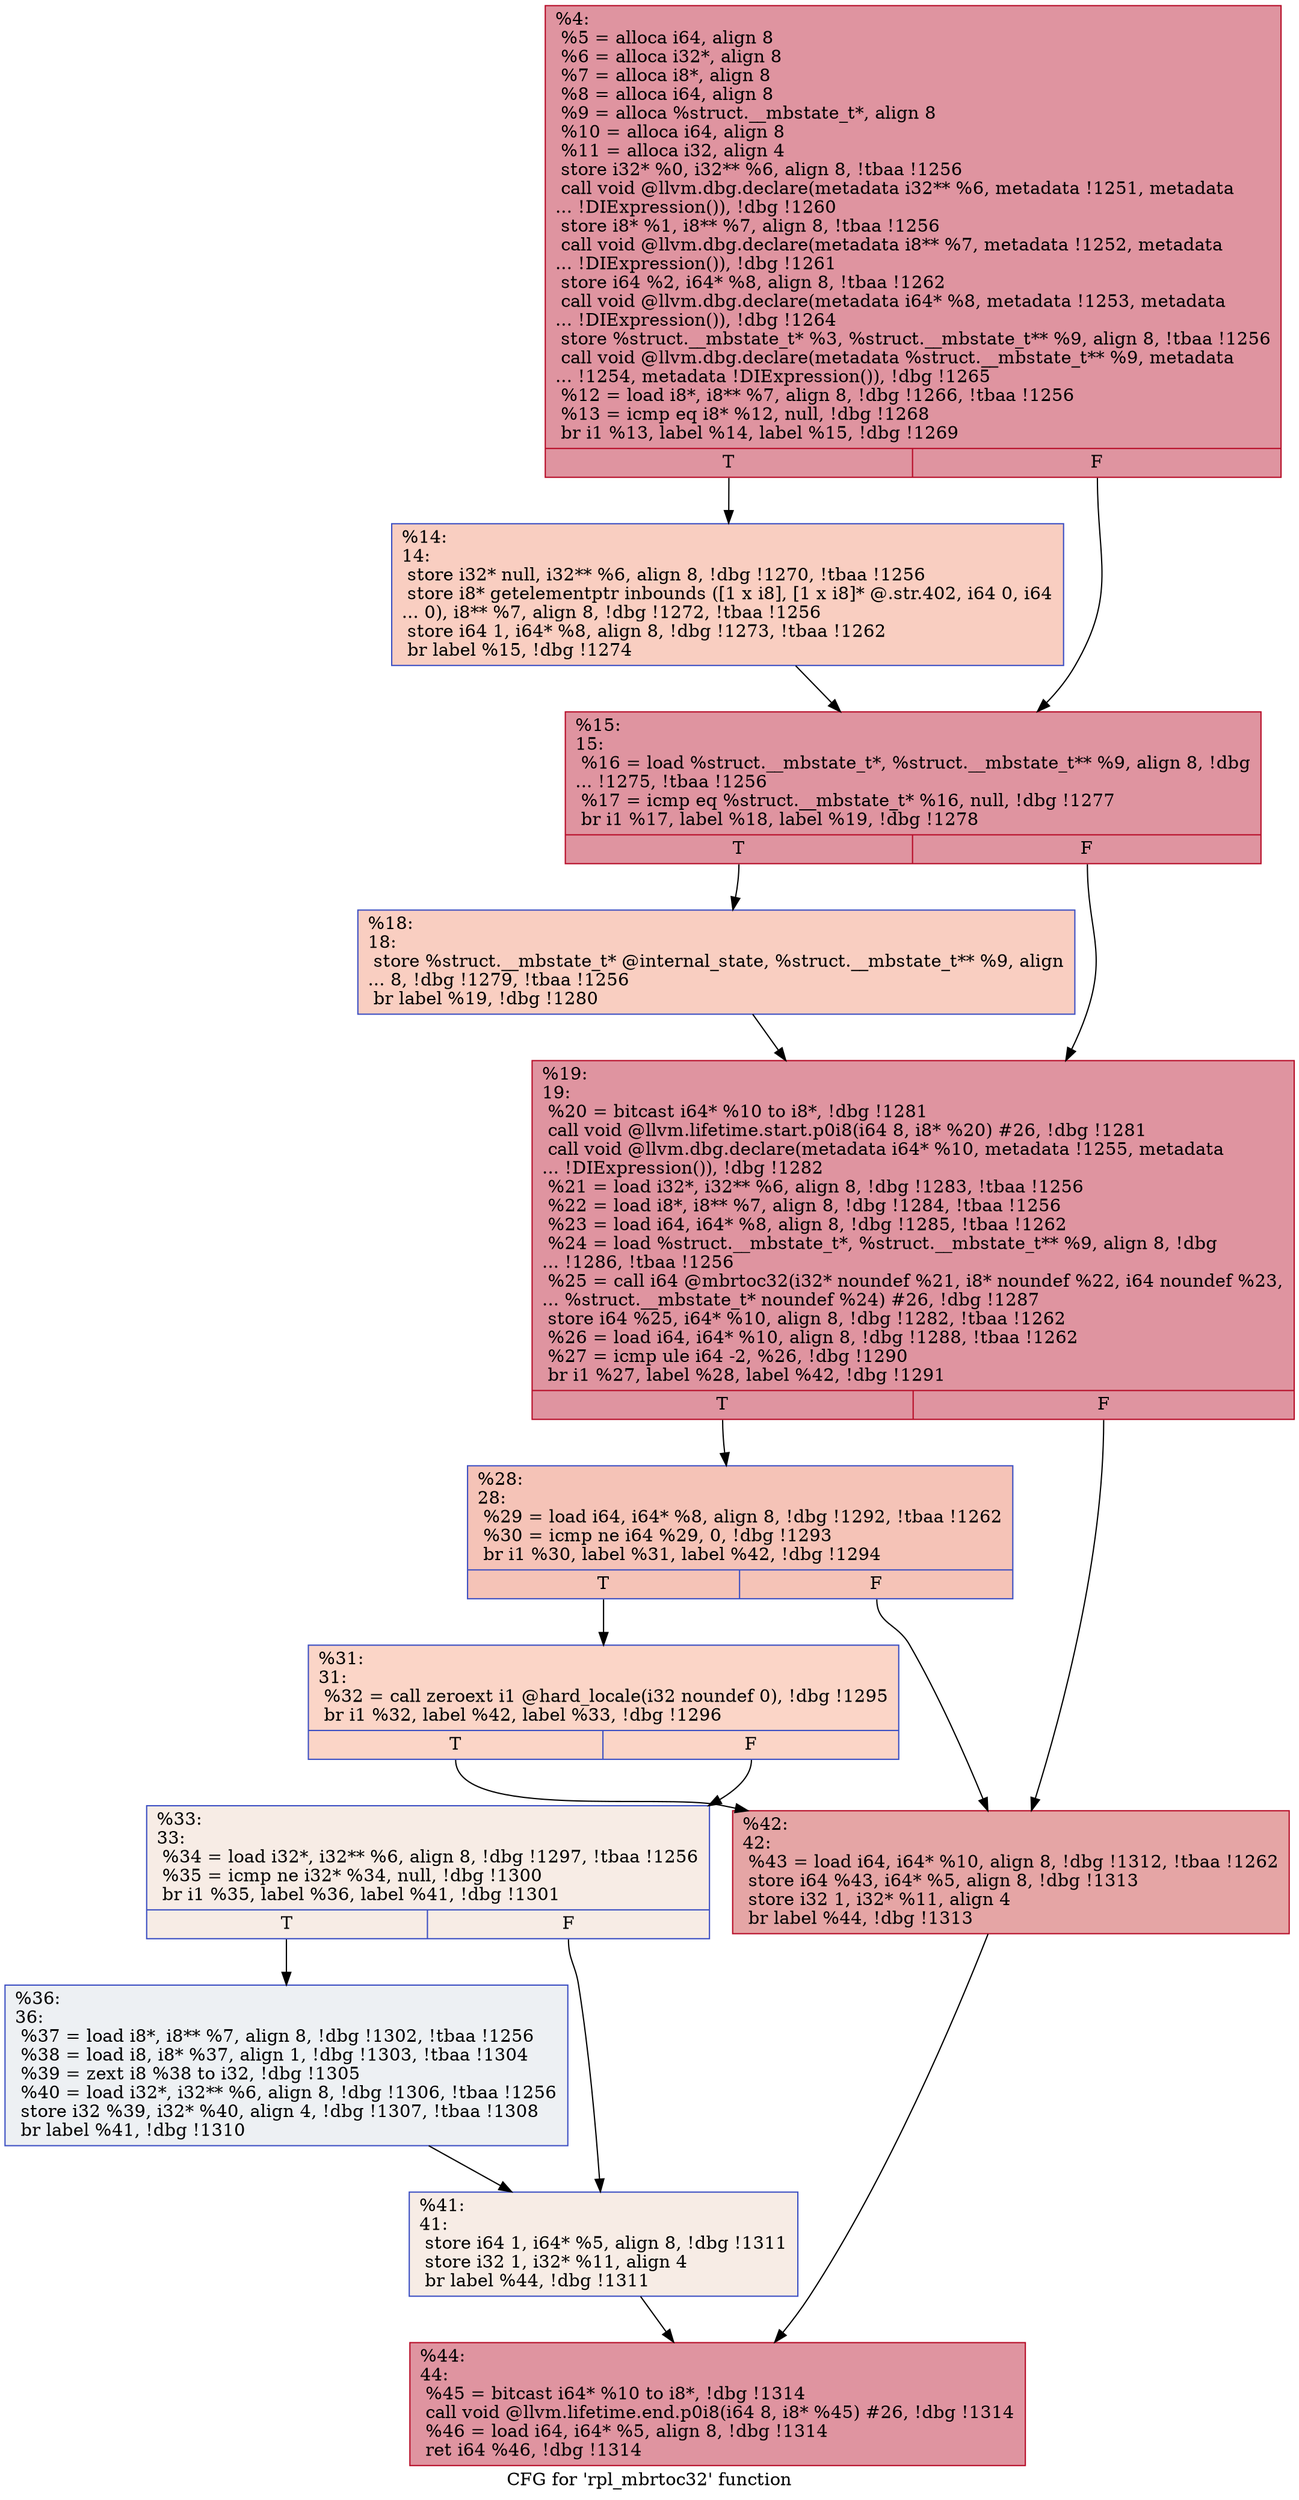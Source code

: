 digraph "CFG for 'rpl_mbrtoc32' function" {
	label="CFG for 'rpl_mbrtoc32' function";

	Node0x14614d0 [shape=record,color="#b70d28ff", style=filled, fillcolor="#b70d2870",label="{%4:\l  %5 = alloca i64, align 8\l  %6 = alloca i32*, align 8\l  %7 = alloca i8*, align 8\l  %8 = alloca i64, align 8\l  %9 = alloca %struct.__mbstate_t*, align 8\l  %10 = alloca i64, align 8\l  %11 = alloca i32, align 4\l  store i32* %0, i32** %6, align 8, !tbaa !1256\l  call void @llvm.dbg.declare(metadata i32** %6, metadata !1251, metadata\l... !DIExpression()), !dbg !1260\l  store i8* %1, i8** %7, align 8, !tbaa !1256\l  call void @llvm.dbg.declare(metadata i8** %7, metadata !1252, metadata\l... !DIExpression()), !dbg !1261\l  store i64 %2, i64* %8, align 8, !tbaa !1262\l  call void @llvm.dbg.declare(metadata i64* %8, metadata !1253, metadata\l... !DIExpression()), !dbg !1264\l  store %struct.__mbstate_t* %3, %struct.__mbstate_t** %9, align 8, !tbaa !1256\l  call void @llvm.dbg.declare(metadata %struct.__mbstate_t** %9, metadata\l... !1254, metadata !DIExpression()), !dbg !1265\l  %12 = load i8*, i8** %7, align 8, !dbg !1266, !tbaa !1256\l  %13 = icmp eq i8* %12, null, !dbg !1268\l  br i1 %13, label %14, label %15, !dbg !1269\l|{<s0>T|<s1>F}}"];
	Node0x14614d0:s0 -> Node0x14629e0;
	Node0x14614d0:s1 -> Node0x1462a30;
	Node0x14629e0 [shape=record,color="#3d50c3ff", style=filled, fillcolor="#f2907270",label="{%14:\l14:                                               \l  store i32* null, i32** %6, align 8, !dbg !1270, !tbaa !1256\l  store i8* getelementptr inbounds ([1 x i8], [1 x i8]* @.str.402, i64 0, i64\l... 0), i8** %7, align 8, !dbg !1272, !tbaa !1256\l  store i64 1, i64* %8, align 8, !dbg !1273, !tbaa !1262\l  br label %15, !dbg !1274\l}"];
	Node0x14629e0 -> Node0x1462a30;
	Node0x1462a30 [shape=record,color="#b70d28ff", style=filled, fillcolor="#b70d2870",label="{%15:\l15:                                               \l  %16 = load %struct.__mbstate_t*, %struct.__mbstate_t** %9, align 8, !dbg\l... !1275, !tbaa !1256\l  %17 = icmp eq %struct.__mbstate_t* %16, null, !dbg !1277\l  br i1 %17, label %18, label %19, !dbg !1278\l|{<s0>T|<s1>F}}"];
	Node0x1462a30:s0 -> Node0x1462a80;
	Node0x1462a30:s1 -> Node0x1462ad0;
	Node0x1462a80 [shape=record,color="#3d50c3ff", style=filled, fillcolor="#f2907270",label="{%18:\l18:                                               \l  store %struct.__mbstate_t* @internal_state, %struct.__mbstate_t** %9, align\l... 8, !dbg !1279, !tbaa !1256\l  br label %19, !dbg !1280\l}"];
	Node0x1462a80 -> Node0x1462ad0;
	Node0x1462ad0 [shape=record,color="#b70d28ff", style=filled, fillcolor="#b70d2870",label="{%19:\l19:                                               \l  %20 = bitcast i64* %10 to i8*, !dbg !1281\l  call void @llvm.lifetime.start.p0i8(i64 8, i8* %20) #26, !dbg !1281\l  call void @llvm.dbg.declare(metadata i64* %10, metadata !1255, metadata\l... !DIExpression()), !dbg !1282\l  %21 = load i32*, i32** %6, align 8, !dbg !1283, !tbaa !1256\l  %22 = load i8*, i8** %7, align 8, !dbg !1284, !tbaa !1256\l  %23 = load i64, i64* %8, align 8, !dbg !1285, !tbaa !1262\l  %24 = load %struct.__mbstate_t*, %struct.__mbstate_t** %9, align 8, !dbg\l... !1286, !tbaa !1256\l  %25 = call i64 @mbrtoc32(i32* noundef %21, i8* noundef %22, i64 noundef %23,\l... %struct.__mbstate_t* noundef %24) #26, !dbg !1287\l  store i64 %25, i64* %10, align 8, !dbg !1282, !tbaa !1262\l  %26 = load i64, i64* %10, align 8, !dbg !1288, !tbaa !1262\l  %27 = icmp ule i64 -2, %26, !dbg !1290\l  br i1 %27, label %28, label %42, !dbg !1291\l|{<s0>T|<s1>F}}"];
	Node0x1462ad0:s0 -> Node0x1462b20;
	Node0x1462ad0:s1 -> Node0x1462cb0;
	Node0x1462b20 [shape=record,color="#3d50c3ff", style=filled, fillcolor="#e8765c70",label="{%28:\l28:                                               \l  %29 = load i64, i64* %8, align 8, !dbg !1292, !tbaa !1262\l  %30 = icmp ne i64 %29, 0, !dbg !1293\l  br i1 %30, label %31, label %42, !dbg !1294\l|{<s0>T|<s1>F}}"];
	Node0x1462b20:s0 -> Node0x1462b70;
	Node0x1462b20:s1 -> Node0x1462cb0;
	Node0x1462b70 [shape=record,color="#3d50c3ff", style=filled, fillcolor="#f5a08170",label="{%31:\l31:                                               \l  %32 = call zeroext i1 @hard_locale(i32 noundef 0), !dbg !1295\l  br i1 %32, label %42, label %33, !dbg !1296\l|{<s0>T|<s1>F}}"];
	Node0x1462b70:s0 -> Node0x1462cb0;
	Node0x1462b70:s1 -> Node0x1462bc0;
	Node0x1462bc0 [shape=record,color="#3d50c3ff", style=filled, fillcolor="#ecd3c570",label="{%33:\l33:                                               \l  %34 = load i32*, i32** %6, align 8, !dbg !1297, !tbaa !1256\l  %35 = icmp ne i32* %34, null, !dbg !1300\l  br i1 %35, label %36, label %41, !dbg !1301\l|{<s0>T|<s1>F}}"];
	Node0x1462bc0:s0 -> Node0x1462c10;
	Node0x1462bc0:s1 -> Node0x1462c60;
	Node0x1462c10 [shape=record,color="#3d50c3ff", style=filled, fillcolor="#d6dce470",label="{%36:\l36:                                               \l  %37 = load i8*, i8** %7, align 8, !dbg !1302, !tbaa !1256\l  %38 = load i8, i8* %37, align 1, !dbg !1303, !tbaa !1304\l  %39 = zext i8 %38 to i32, !dbg !1305\l  %40 = load i32*, i32** %6, align 8, !dbg !1306, !tbaa !1256\l  store i32 %39, i32* %40, align 4, !dbg !1307, !tbaa !1308\l  br label %41, !dbg !1310\l}"];
	Node0x1462c10 -> Node0x1462c60;
	Node0x1462c60 [shape=record,color="#3d50c3ff", style=filled, fillcolor="#ecd3c570",label="{%41:\l41:                                               \l  store i64 1, i64* %5, align 8, !dbg !1311\l  store i32 1, i32* %11, align 4\l  br label %44, !dbg !1311\l}"];
	Node0x1462c60 -> Node0x1462d00;
	Node0x1462cb0 [shape=record,color="#b70d28ff", style=filled, fillcolor="#c5333470",label="{%42:\l42:                                               \l  %43 = load i64, i64* %10, align 8, !dbg !1312, !tbaa !1262\l  store i64 %43, i64* %5, align 8, !dbg !1313\l  store i32 1, i32* %11, align 4\l  br label %44, !dbg !1313\l}"];
	Node0x1462cb0 -> Node0x1462d00;
	Node0x1462d00 [shape=record,color="#b70d28ff", style=filled, fillcolor="#b70d2870",label="{%44:\l44:                                               \l  %45 = bitcast i64* %10 to i8*, !dbg !1314\l  call void @llvm.lifetime.end.p0i8(i64 8, i8* %45) #26, !dbg !1314\l  %46 = load i64, i64* %5, align 8, !dbg !1314\l  ret i64 %46, !dbg !1314\l}"];
}
